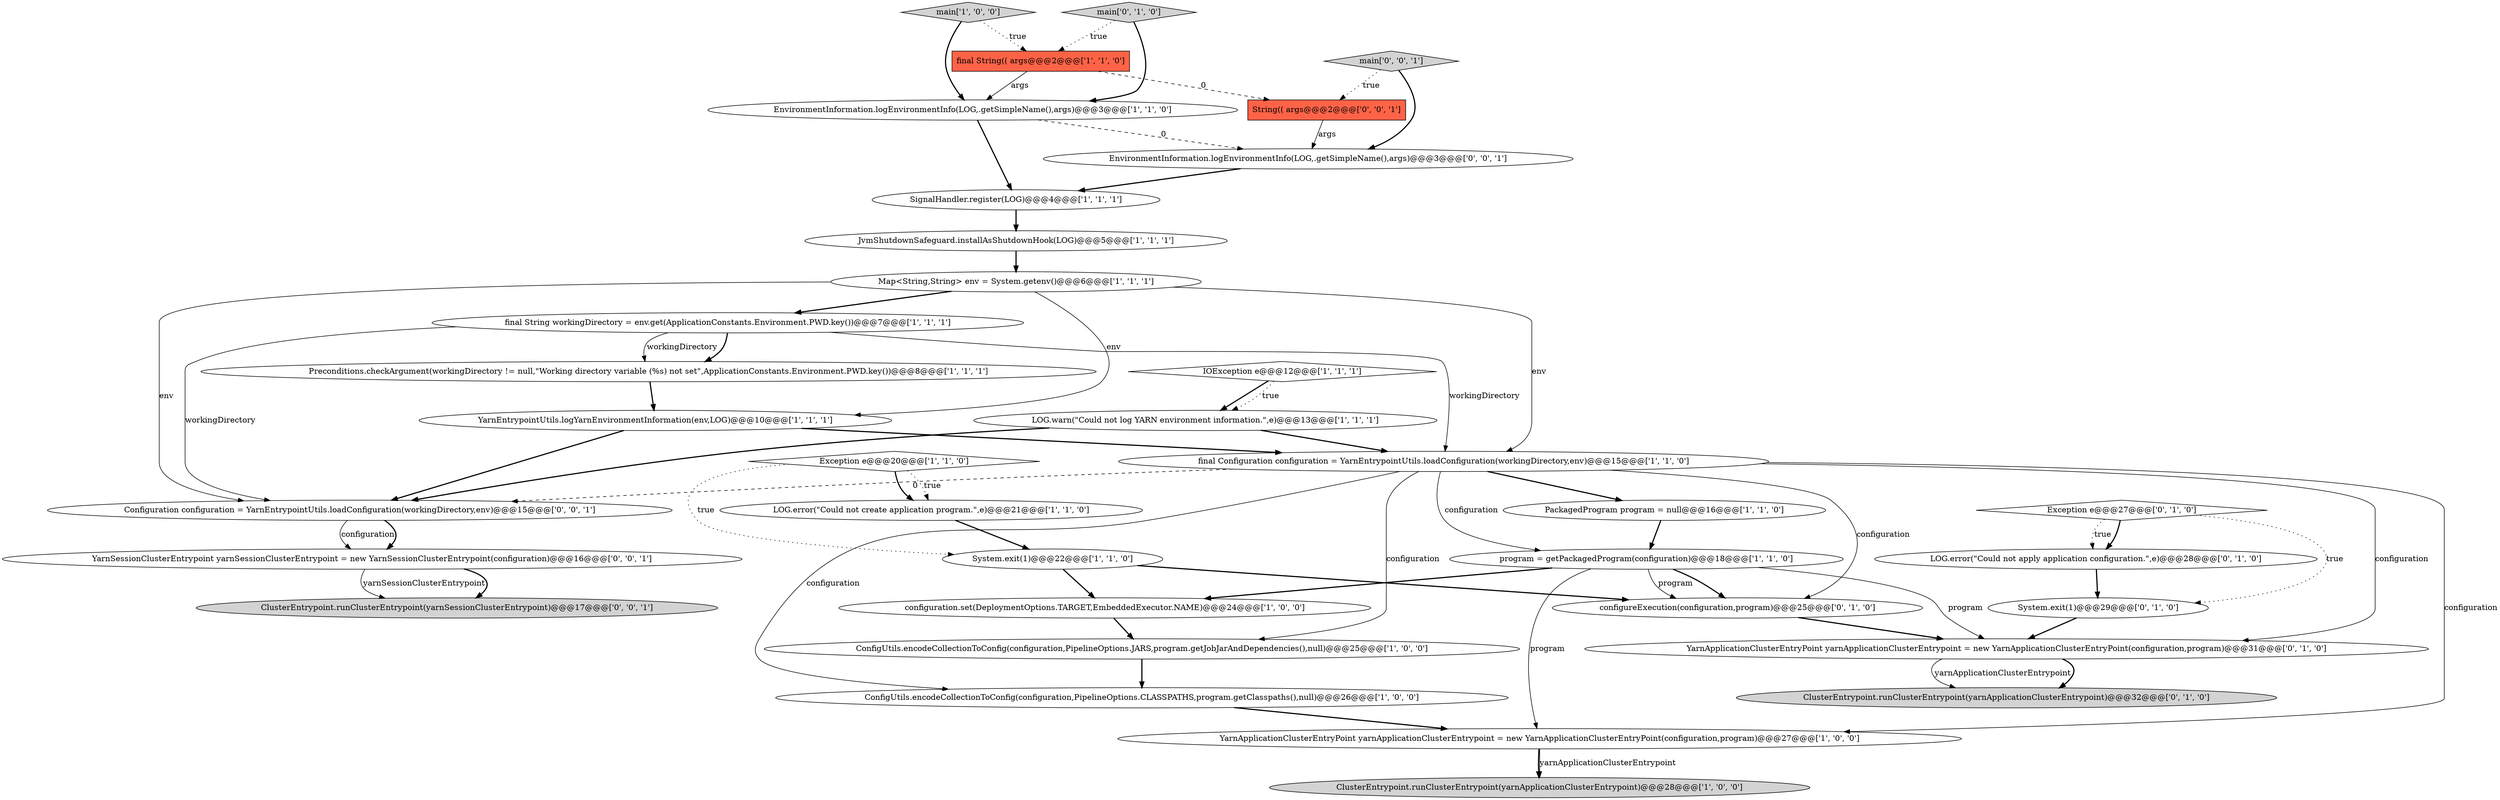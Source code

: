 digraph {
11 [style = filled, label = "final String workingDirectory = env.get(ApplicationConstants.Environment.PWD.key())@@@7@@@['1', '1', '1']", fillcolor = white, shape = ellipse image = "AAA0AAABBB1BBB"];
25 [style = filled, label = "configureExecution(configuration,program)@@@25@@@['0', '1', '0']", fillcolor = white, shape = ellipse image = "AAA0AAABBB2BBB"];
4 [style = filled, label = "final Configuration configuration = YarnEntrypointUtils.loadConfiguration(workingDirectory,env)@@@15@@@['1', '1', '0']", fillcolor = white, shape = ellipse image = "AAA0AAABBB1BBB"];
20 [style = filled, label = "Exception e@@@20@@@['1', '1', '0']", fillcolor = white, shape = diamond image = "AAA0AAABBB1BBB"];
17 [style = filled, label = "ConfigUtils.encodeCollectionToConfig(configuration,PipelineOptions.CLASSPATHS,program.getClasspaths(),null)@@@26@@@['1', '0', '0']", fillcolor = white, shape = ellipse image = "AAA0AAABBB1BBB"];
3 [style = filled, label = "JvmShutdownSafeguard.installAsShutdownHook(LOG)@@@5@@@['1', '1', '1']", fillcolor = white, shape = ellipse image = "AAA0AAABBB1BBB"];
26 [style = filled, label = "System.exit(1)@@@29@@@['0', '1', '0']", fillcolor = white, shape = ellipse image = "AAA1AAABBB2BBB"];
6 [style = filled, label = "IOException e@@@12@@@['1', '1', '1']", fillcolor = white, shape = diamond image = "AAA0AAABBB1BBB"];
22 [style = filled, label = "main['0', '1', '0']", fillcolor = lightgray, shape = diamond image = "AAA0AAABBB2BBB"];
15 [style = filled, label = "ConfigUtils.encodeCollectionToConfig(configuration,PipelineOptions.JARS,program.getJobJarAndDependencies(),null)@@@25@@@['1', '0', '0']", fillcolor = white, shape = ellipse image = "AAA0AAABBB1BBB"];
0 [style = filled, label = "YarnEntrypointUtils.logYarnEnvironmentInformation(env,LOG)@@@10@@@['1', '1', '1']", fillcolor = white, shape = ellipse image = "AAA0AAABBB1BBB"];
14 [style = filled, label = "System.exit(1)@@@22@@@['1', '1', '0']", fillcolor = white, shape = ellipse image = "AAA0AAABBB1BBB"];
7 [style = filled, label = "configuration.set(DeploymentOptions.TARGET,EmbeddedExecutor.NAME)@@@24@@@['1', '0', '0']", fillcolor = white, shape = ellipse image = "AAA0AAABBB1BBB"];
32 [style = filled, label = "YarnSessionClusterEntrypoint yarnSessionClusterEntrypoint = new YarnSessionClusterEntrypoint(configuration)@@@16@@@['0', '0', '1']", fillcolor = white, shape = ellipse image = "AAA0AAABBB3BBB"];
2 [style = filled, label = "Preconditions.checkArgument(workingDirectory != null,\"Working directory variable (%s) not set\",ApplicationConstants.Environment.PWD.key())@@@8@@@['1', '1', '1']", fillcolor = white, shape = ellipse image = "AAA0AAABBB1BBB"];
34 [style = filled, label = "EnvironmentInformation.logEnvironmentInfo(LOG,.getSimpleName(),args)@@@3@@@['0', '0', '1']", fillcolor = white, shape = ellipse image = "AAA0AAABBB3BBB"];
12 [style = filled, label = "YarnApplicationClusterEntryPoint yarnApplicationClusterEntrypoint = new YarnApplicationClusterEntryPoint(configuration,program)@@@27@@@['1', '0', '0']", fillcolor = white, shape = ellipse image = "AAA0AAABBB1BBB"];
9 [style = filled, label = "PackagedProgram program = null@@@16@@@['1', '1', '0']", fillcolor = white, shape = ellipse image = "AAA0AAABBB1BBB"];
23 [style = filled, label = "LOG.error(\"Could not apply application configuration.\",e)@@@28@@@['0', '1', '0']", fillcolor = white, shape = ellipse image = "AAA1AAABBB2BBB"];
13 [style = filled, label = "LOG.error(\"Could not create application program.\",e)@@@21@@@['1', '1', '0']", fillcolor = white, shape = ellipse image = "AAA0AAABBB1BBB"];
5 [style = filled, label = "SignalHandler.register(LOG)@@@4@@@['1', '1', '1']", fillcolor = white, shape = ellipse image = "AAA0AAABBB1BBB"];
16 [style = filled, label = "final String(( args@@@2@@@['1', '1', '0']", fillcolor = tomato, shape = box image = "AAA0AAABBB1BBB"];
29 [style = filled, label = "main['0', '0', '1']", fillcolor = lightgray, shape = diamond image = "AAA0AAABBB3BBB"];
30 [style = filled, label = "ClusterEntrypoint.runClusterEntrypoint(yarnSessionClusterEntrypoint)@@@17@@@['0', '0', '1']", fillcolor = lightgray, shape = ellipse image = "AAA0AAABBB3BBB"];
1 [style = filled, label = "ClusterEntrypoint.runClusterEntrypoint(yarnApplicationClusterEntrypoint)@@@28@@@['1', '0', '0']", fillcolor = lightgray, shape = ellipse image = "AAA0AAABBB1BBB"];
24 [style = filled, label = "YarnApplicationClusterEntryPoint yarnApplicationClusterEntrypoint = new YarnApplicationClusterEntryPoint(configuration,program)@@@31@@@['0', '1', '0']", fillcolor = white, shape = ellipse image = "AAA0AAABBB2BBB"];
8 [style = filled, label = "EnvironmentInformation.logEnvironmentInfo(LOG,.getSimpleName(),args)@@@3@@@['1', '1', '0']", fillcolor = white, shape = ellipse image = "AAA0AAABBB1BBB"];
27 [style = filled, label = "ClusterEntrypoint.runClusterEntrypoint(yarnApplicationClusterEntrypoint)@@@32@@@['0', '1', '0']", fillcolor = lightgray, shape = ellipse image = "AAA0AAABBB2BBB"];
10 [style = filled, label = "LOG.warn(\"Could not log YARN environment information.\",e)@@@13@@@['1', '1', '1']", fillcolor = white, shape = ellipse image = "AAA0AAABBB1BBB"];
19 [style = filled, label = "program = getPackagedProgram(configuration)@@@18@@@['1', '1', '0']", fillcolor = white, shape = ellipse image = "AAA0AAABBB1BBB"];
28 [style = filled, label = "Exception e@@@27@@@['0', '1', '0']", fillcolor = white, shape = diamond image = "AAA1AAABBB2BBB"];
18 [style = filled, label = "main['1', '0', '0']", fillcolor = lightgray, shape = diamond image = "AAA0AAABBB1BBB"];
21 [style = filled, label = "Map<String,String> env = System.getenv()@@@6@@@['1', '1', '1']", fillcolor = white, shape = ellipse image = "AAA0AAABBB1BBB"];
31 [style = filled, label = "Configuration configuration = YarnEntrypointUtils.loadConfiguration(workingDirectory,env)@@@15@@@['0', '0', '1']", fillcolor = white, shape = ellipse image = "AAA0AAABBB3BBB"];
33 [style = filled, label = "String(( args@@@2@@@['0', '0', '1']", fillcolor = tomato, shape = box image = "AAA0AAABBB3BBB"];
33->34 [style = solid, label="args"];
16->8 [style = solid, label="args"];
4->31 [style = dashed, label="0"];
4->24 [style = solid, label="configuration"];
21->11 [style = bold, label=""];
9->19 [style = bold, label=""];
26->24 [style = bold, label=""];
14->7 [style = bold, label=""];
24->27 [style = solid, label="yarnApplicationClusterEntrypoint"];
0->4 [style = bold, label=""];
22->8 [style = bold, label=""];
4->19 [style = solid, label="configuration"];
8->5 [style = bold, label=""];
21->0 [style = solid, label="env"];
28->26 [style = dotted, label="true"];
22->16 [style = dotted, label="true"];
19->24 [style = solid, label="program"];
4->15 [style = solid, label="configuration"];
34->5 [style = bold, label=""];
25->24 [style = bold, label=""];
4->25 [style = solid, label="configuration"];
3->21 [style = bold, label=""];
12->1 [style = bold, label=""];
21->31 [style = solid, label="env"];
28->23 [style = bold, label=""];
10->31 [style = bold, label=""];
17->12 [style = bold, label=""];
31->32 [style = solid, label="configuration"];
4->17 [style = solid, label="configuration"];
11->31 [style = solid, label="workingDirectory"];
31->32 [style = bold, label=""];
11->2 [style = bold, label=""];
19->12 [style = solid, label="program"];
23->26 [style = bold, label=""];
12->1 [style = solid, label="yarnApplicationClusterEntrypoint"];
0->31 [style = bold, label=""];
6->10 [style = bold, label=""];
18->16 [style = dotted, label="true"];
19->25 [style = bold, label=""];
29->34 [style = bold, label=""];
20->13 [style = bold, label=""];
6->10 [style = dotted, label="true"];
21->4 [style = solid, label="env"];
11->2 [style = solid, label="workingDirectory"];
10->4 [style = bold, label=""];
4->9 [style = bold, label=""];
20->13 [style = dotted, label="true"];
14->25 [style = bold, label=""];
8->34 [style = dashed, label="0"];
29->33 [style = dotted, label="true"];
28->23 [style = dotted, label="true"];
16->33 [style = dashed, label="0"];
2->0 [style = bold, label=""];
7->15 [style = bold, label=""];
5->3 [style = bold, label=""];
24->27 [style = bold, label=""];
32->30 [style = solid, label="yarnSessionClusterEntrypoint"];
19->7 [style = bold, label=""];
19->25 [style = solid, label="program"];
18->8 [style = bold, label=""];
13->14 [style = bold, label=""];
32->30 [style = bold, label=""];
4->12 [style = solid, label="configuration"];
11->4 [style = solid, label="workingDirectory"];
20->14 [style = dotted, label="true"];
15->17 [style = bold, label=""];
}
